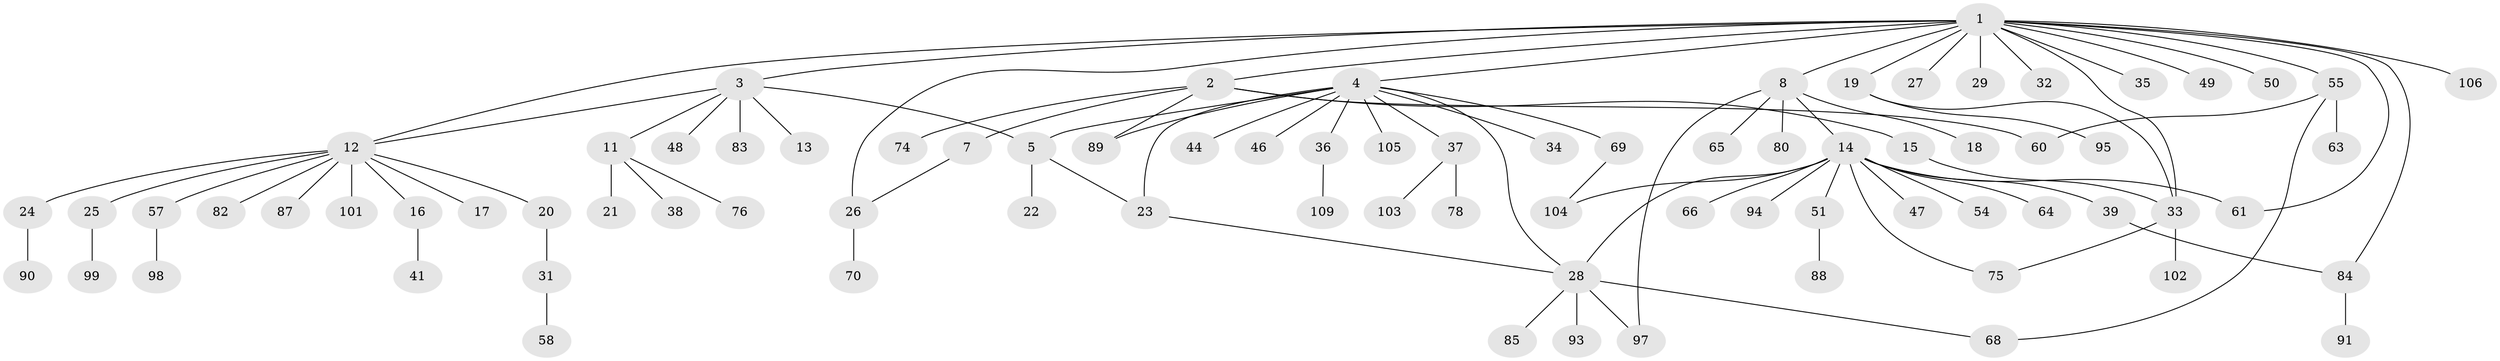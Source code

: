 // original degree distribution, {15: 0.00909090909090909, 7: 0.00909090909090909, 8: 0.01818181818181818, 10: 0.01818181818181818, 4: 0.06363636363636363, 2: 0.2818181818181818, 5: 0.01818181818181818, 11: 0.00909090909090909, 1: 0.5, 3: 0.05454545454545454, 6: 0.01818181818181818}
// Generated by graph-tools (version 1.1) at 2025/11/02/27/25 16:11:15]
// undirected, 83 vertices, 98 edges
graph export_dot {
graph [start="1"]
  node [color=gray90,style=filled];
  1 [super="+9"];
  2 [super="+96"];
  3 [super="+30"];
  4 [super="+6"];
  5;
  7;
  8 [super="+10"];
  11 [super="+56"];
  12 [super="+100"];
  13;
  14 [super="+40"];
  15;
  16;
  17;
  18;
  19 [super="+71"];
  20 [super="+59"];
  21;
  22;
  23 [super="+107"];
  24 [super="+77"];
  25 [super="+53"];
  26 [super="+73"];
  27;
  28 [super="+52"];
  29;
  31;
  32 [super="+81"];
  33 [super="+43"];
  34;
  35;
  36 [super="+45"];
  37 [super="+72"];
  38 [super="+79"];
  39;
  41 [super="+42"];
  44;
  46;
  47 [super="+62"];
  48;
  49;
  50;
  51;
  54;
  55 [super="+67"];
  57;
  58;
  60;
  61 [super="+92"];
  63;
  64;
  65;
  66;
  68;
  69;
  70;
  74;
  75;
  76;
  78;
  80;
  82;
  83;
  84 [super="+86"];
  85;
  87;
  88;
  89;
  90;
  91;
  93;
  94;
  95;
  97;
  98 [super="+110"];
  99;
  101;
  102;
  103;
  104 [super="+108"];
  105;
  106;
  109;
  1 -- 2;
  1 -- 3;
  1 -- 4;
  1 -- 8;
  1 -- 26 [weight=2];
  1 -- 27;
  1 -- 35;
  1 -- 49;
  1 -- 55;
  1 -- 61;
  1 -- 84;
  1 -- 106;
  1 -- 32;
  1 -- 33;
  1 -- 50;
  1 -- 19;
  1 -- 12;
  1 -- 29;
  2 -- 7;
  2 -- 15;
  2 -- 60;
  2 -- 74;
  2 -- 89;
  3 -- 5;
  3 -- 11;
  3 -- 12;
  3 -- 13;
  3 -- 48;
  3 -- 83;
  4 -- 5;
  4 -- 23;
  4 -- 28;
  4 -- 34;
  4 -- 37;
  4 -- 44;
  4 -- 46;
  4 -- 69;
  4 -- 89;
  4 -- 36;
  4 -- 105;
  5 -- 22;
  5 -- 23;
  7 -- 26;
  8 -- 80;
  8 -- 97;
  8 -- 65;
  8 -- 18;
  8 -- 14;
  11 -- 21;
  11 -- 38;
  11 -- 76;
  12 -- 16;
  12 -- 17;
  12 -- 20;
  12 -- 24;
  12 -- 25;
  12 -- 57;
  12 -- 82;
  12 -- 87;
  12 -- 101;
  14 -- 39;
  14 -- 51;
  14 -- 61;
  14 -- 64;
  14 -- 66;
  14 -- 75;
  14 -- 94;
  14 -- 104;
  14 -- 54;
  14 -- 28;
  14 -- 47;
  15 -- 33;
  16 -- 41;
  19 -- 95;
  19 -- 33;
  20 -- 31;
  23 -- 28;
  24 -- 90;
  25 -- 99;
  26 -- 70;
  28 -- 68;
  28 -- 85;
  28 -- 97;
  28 -- 93;
  31 -- 58;
  33 -- 75;
  33 -- 102;
  36 -- 109;
  37 -- 78;
  37 -- 103;
  39 -- 84;
  51 -- 88;
  55 -- 60;
  55 -- 63;
  55 -- 68;
  57 -- 98;
  69 -- 104;
  84 -- 91;
}

